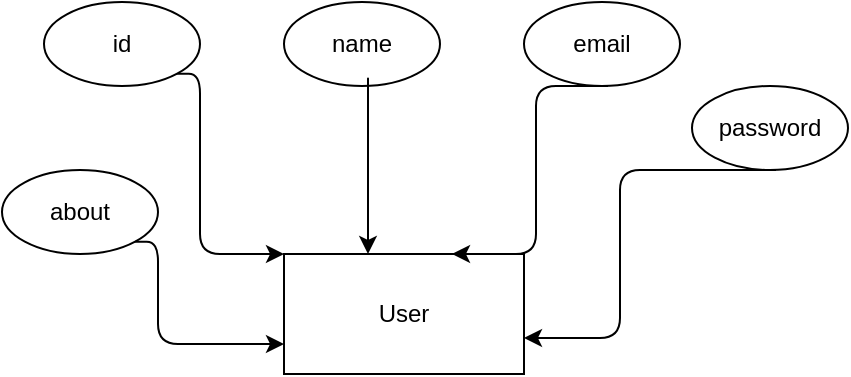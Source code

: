 <mxfile version="22.0.5" type="github">
  <diagram name="Page-1" id="55Gc6X_RppKq9RraUx5e">
    <mxGraphModel dx="838" dy="518" grid="1" gridSize="42" guides="1" tooltips="1" connect="1" arrows="1" fold="1" page="1" pageScale="1" pageWidth="850" pageHeight="1100" math="0" shadow="0">
      <root>
        <mxCell id="0" />
        <mxCell id="1" parent="0" />
        <mxCell id="d7t7244EAwN4yVSRLg2A-308" value="User" style="rounded=0;whiteSpace=wrap;html=1;" vertex="1" parent="1">
          <mxGeometry x="168" y="168" width="120" height="60" as="geometry" />
        </mxCell>
        <mxCell id="d7t7244EAwN4yVSRLg2A-313" style="edgeStyle=orthogonalEdgeStyle;orthogonalLoop=1;jettySize=auto;html=1;exitX=1;exitY=1;exitDx=0;exitDy=0;entryX=0;entryY=0;entryDx=0;entryDy=0;strokeColor=default;rounded=1;" edge="1" parent="1" source="d7t7244EAwN4yVSRLg2A-309" target="d7t7244EAwN4yVSRLg2A-308">
          <mxGeometry relative="1" as="geometry">
            <Array as="points">
              <mxPoint x="126" y="78" />
              <mxPoint x="126" y="168" />
            </Array>
          </mxGeometry>
        </mxCell>
        <mxCell id="d7t7244EAwN4yVSRLg2A-309" value="id" style="ellipse;whiteSpace=wrap;html=1;" vertex="1" parent="1">
          <mxGeometry x="48" y="42" width="78" height="42" as="geometry" />
        </mxCell>
        <mxCell id="d7t7244EAwN4yVSRLg2A-314" value="name" style="ellipse;whiteSpace=wrap;html=1;" vertex="1" parent="1">
          <mxGeometry x="168" y="42" width="78" height="42" as="geometry" />
        </mxCell>
        <mxCell id="d7t7244EAwN4yVSRLg2A-315" style="edgeStyle=orthogonalEdgeStyle;orthogonalLoop=1;jettySize=auto;html=1;strokeColor=default;rounded=1;" edge="1" parent="1">
          <mxGeometry relative="1" as="geometry">
            <mxPoint x="210" y="84" as="sourcePoint" />
            <mxPoint x="210" y="168" as="targetPoint" />
            <Array as="points">
              <mxPoint x="210" y="78" />
              <mxPoint x="210" y="168" />
            </Array>
          </mxGeometry>
        </mxCell>
        <mxCell id="d7t7244EAwN4yVSRLg2A-316" value="email" style="ellipse;whiteSpace=wrap;html=1;" vertex="1" parent="1">
          <mxGeometry x="288" y="42" width="78" height="42" as="geometry" />
        </mxCell>
        <mxCell id="d7t7244EAwN4yVSRLg2A-317" style="edgeStyle=orthogonalEdgeStyle;orthogonalLoop=1;jettySize=auto;html=1;strokeColor=default;rounded=1;entryX=0.7;entryY=0;entryDx=0;entryDy=0;entryPerimeter=0;" edge="1" parent="1" target="d7t7244EAwN4yVSRLg2A-308">
          <mxGeometry relative="1" as="geometry">
            <mxPoint x="330" y="84" as="sourcePoint" />
            <mxPoint x="330" y="168" as="targetPoint" />
            <Array as="points">
              <mxPoint x="294" y="84" />
              <mxPoint x="294" y="168" />
            </Array>
          </mxGeometry>
        </mxCell>
        <mxCell id="d7t7244EAwN4yVSRLg2A-318" value="password" style="ellipse;whiteSpace=wrap;html=1;" vertex="1" parent="1">
          <mxGeometry x="372" y="84" width="78" height="42" as="geometry" />
        </mxCell>
        <mxCell id="d7t7244EAwN4yVSRLg2A-319" style="edgeStyle=orthogonalEdgeStyle;orthogonalLoop=1;jettySize=auto;html=1;strokeColor=default;rounded=1;" edge="1" parent="1" target="d7t7244EAwN4yVSRLg2A-308">
          <mxGeometry relative="1" as="geometry">
            <mxPoint x="414" y="126" as="sourcePoint" />
            <mxPoint x="294" y="210" as="targetPoint" />
            <Array as="points">
              <mxPoint x="336" y="126" />
              <mxPoint x="336" y="210" />
            </Array>
          </mxGeometry>
        </mxCell>
        <mxCell id="d7t7244EAwN4yVSRLg2A-320" value="about" style="ellipse;whiteSpace=wrap;html=1;" vertex="1" parent="1">
          <mxGeometry x="27" y="126" width="78" height="42" as="geometry" />
        </mxCell>
        <mxCell id="d7t7244EAwN4yVSRLg2A-321" style="edgeStyle=orthogonalEdgeStyle;orthogonalLoop=1;jettySize=auto;html=1;exitX=1;exitY=1;exitDx=0;exitDy=0;entryX=0;entryY=0.75;entryDx=0;entryDy=0;strokeColor=default;rounded=1;" edge="1" source="d7t7244EAwN4yVSRLg2A-320" parent="1" target="d7t7244EAwN4yVSRLg2A-308">
          <mxGeometry relative="1" as="geometry">
            <mxPoint x="147" y="252" as="targetPoint" />
            <Array as="points">
              <mxPoint x="105" y="162" />
              <mxPoint x="105" y="213" />
            </Array>
          </mxGeometry>
        </mxCell>
      </root>
    </mxGraphModel>
  </diagram>
</mxfile>
